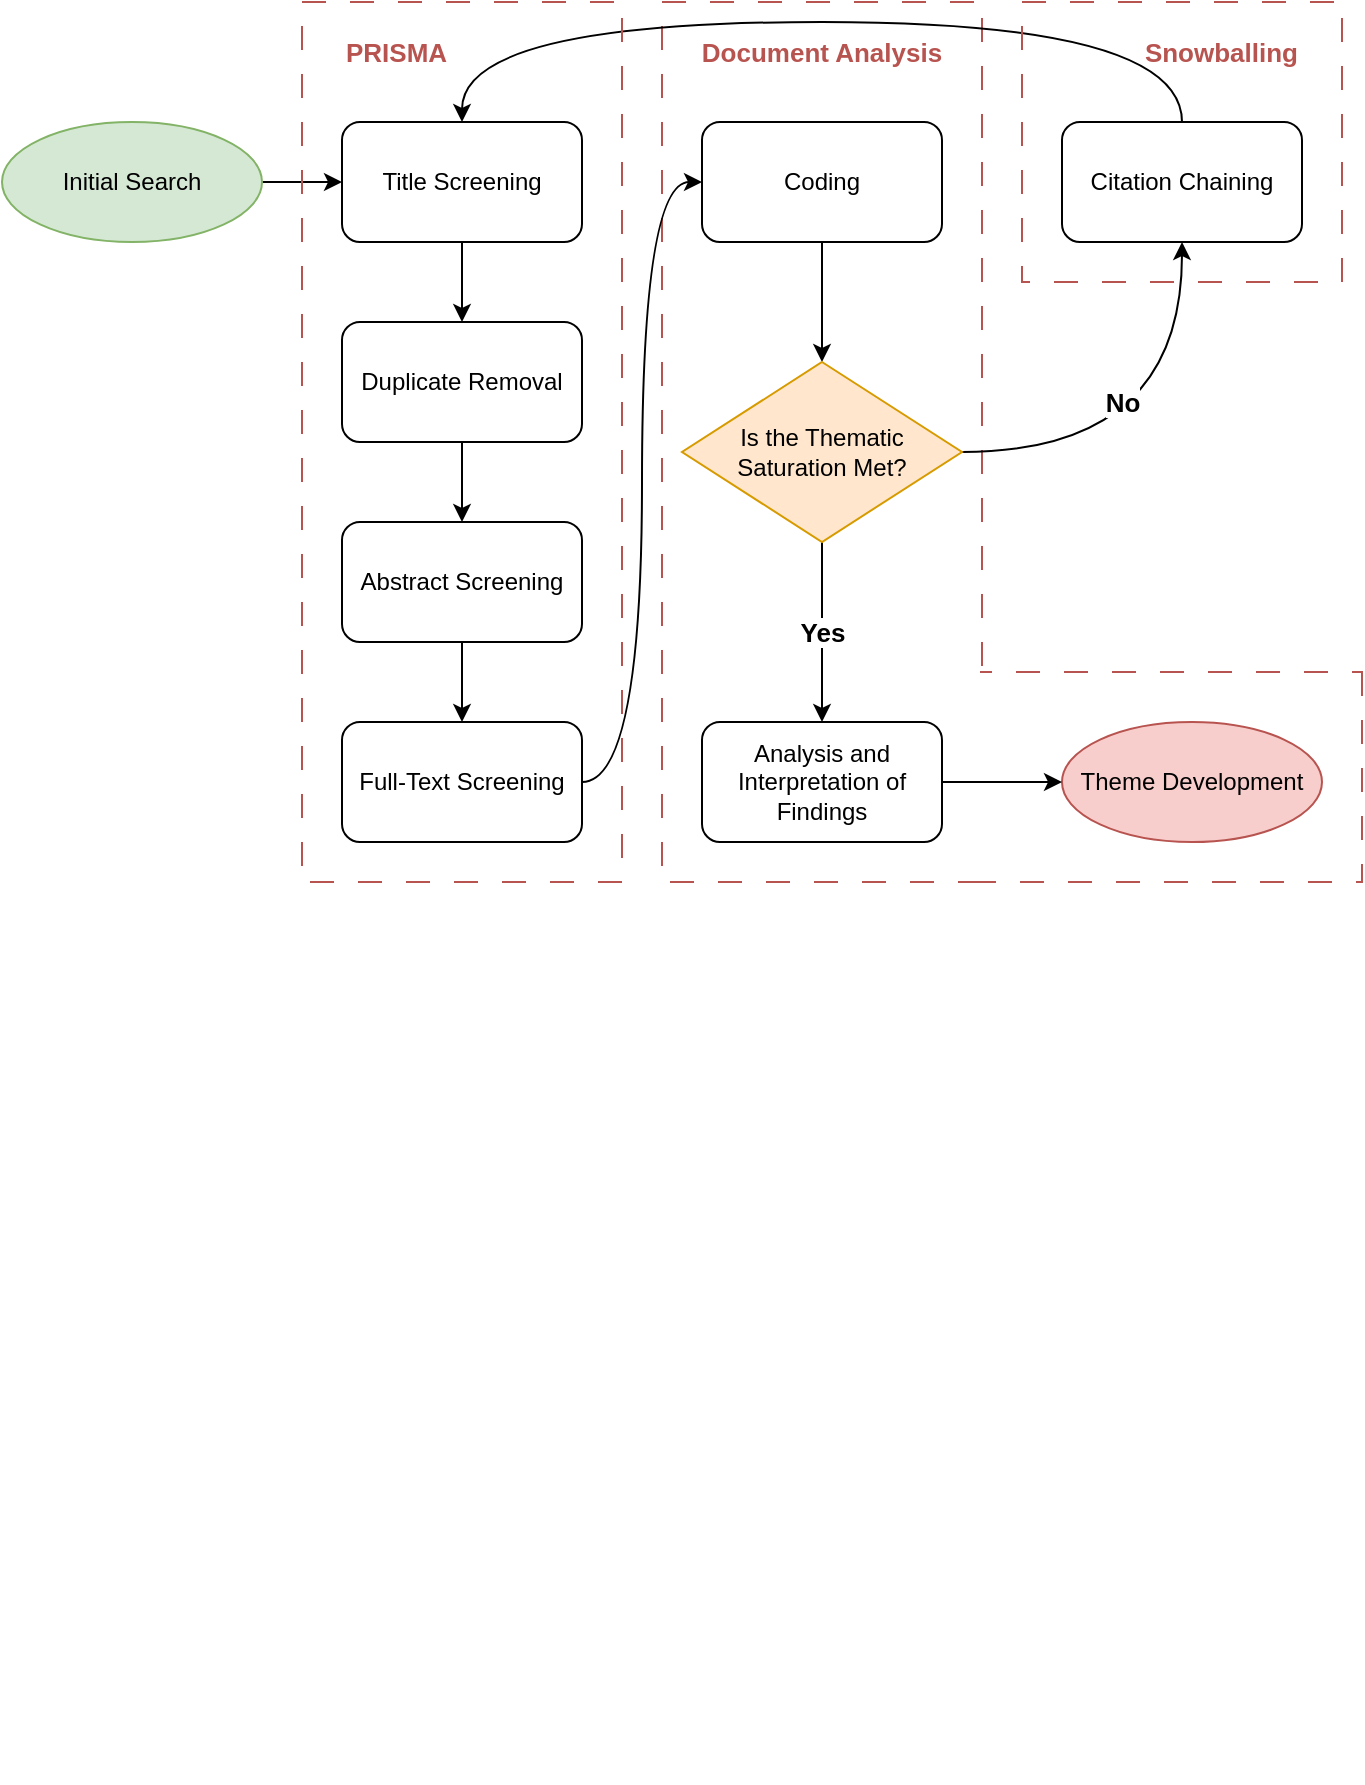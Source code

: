 <mxfile version="27.0.5">
  <diagram name="Page-1" id="muHeA2wIN7Br0-n2upKL">
    <mxGraphModel dx="1127" dy="1740" grid="1" gridSize="10" guides="1" tooltips="1" connect="1" arrows="1" fold="1" page="1" pageScale="1" pageWidth="850" pageHeight="1100" math="0" shadow="0">
      <root>
        <mxCell id="0" />
        <mxCell id="1" parent="0" />
        <mxCell id="XhsEv_M7SDo-VLpMQ4_O-91" value="" style="group" vertex="1" connectable="0" parent="1">
          <mxGeometry x="360" y="-990" width="350" height="400" as="geometry" />
        </mxCell>
        <mxCell id="XhsEv_M7SDo-VLpMQ4_O-83" value="" style="rounded=1;whiteSpace=wrap;html=1;fillStyle=auto;fillColor=none;dashed=1;dashPattern=12 12;rotation=90;arcSize=0;strokeColor=#b85450;" vertex="1" parent="XhsEv_M7SDo-VLpMQ4_O-91">
          <mxGeometry x="198.75" y="248.75" width="105" height="197.5" as="geometry" />
        </mxCell>
        <mxCell id="XhsEv_M7SDo-VLpMQ4_O-86" value="" style="rounded=1;whiteSpace=wrap;html=1;fillStyle=auto;fillColor=none;dashed=1;dashPattern=12 12;arcSize=0;strokeColor=#b85450;" vertex="1" parent="XhsEv_M7SDo-VLpMQ4_O-91">
          <mxGeometry y="-40" width="160" height="440" as="geometry" />
        </mxCell>
        <mxCell id="XhsEv_M7SDo-VLpMQ4_O-90" value="" style="group" vertex="1" connectable="0" parent="XhsEv_M7SDo-VLpMQ4_O-91">
          <mxGeometry x="150" y="280" width="20" height="119" as="geometry" />
        </mxCell>
        <mxCell id="XhsEv_M7SDo-VLpMQ4_O-88" value="" style="verticalLabelPosition=bottom;verticalAlign=top;html=1;shape=mxgraph.basic.rect;fillColor2=none;strokeWidth=1;size=20;indent=5;strokeColor=none;" vertex="1" parent="XhsEv_M7SDo-VLpMQ4_O-90">
          <mxGeometry y="16" width="20" height="103" as="geometry" />
        </mxCell>
        <mxCell id="XhsEv_M7SDo-VLpMQ4_O-89" value="" style="verticalLabelPosition=bottom;verticalAlign=top;html=1;shape=mxgraph.basic.rect;fillColor2=none;strokeWidth=1;size=20;indent=5;strokeColor=none;" vertex="1" parent="XhsEv_M7SDo-VLpMQ4_O-90">
          <mxGeometry width="9" height="20" as="geometry" />
        </mxCell>
        <mxCell id="XhsEv_M7SDo-VLpMQ4_O-64" style="edgeStyle=orthogonalEdgeStyle;rounded=0;orthogonalLoop=1;jettySize=auto;html=1;exitX=1;exitY=0.5;exitDx=0;exitDy=0;entryX=0;entryY=0.5;entryDx=0;entryDy=0;" edge="1" parent="1" source="XhsEv_M7SDo-VLpMQ4_O-75" target="XhsEv_M7SDo-VLpMQ4_O-55">
          <mxGeometry relative="1" as="geometry">
            <mxPoint x="160" y="-940" as="sourcePoint" />
          </mxGeometry>
        </mxCell>
        <mxCell id="XhsEv_M7SDo-VLpMQ4_O-65" style="edgeStyle=orthogonalEdgeStyle;rounded=0;orthogonalLoop=1;jettySize=auto;html=1;exitX=0.5;exitY=1;exitDx=0;exitDy=0;entryX=0.5;entryY=0;entryDx=0;entryDy=0;" edge="1" parent="1" source="XhsEv_M7SDo-VLpMQ4_O-55" target="XhsEv_M7SDo-VLpMQ4_O-56">
          <mxGeometry relative="1" as="geometry" />
        </mxCell>
        <mxCell id="XhsEv_M7SDo-VLpMQ4_O-55" value="Title Screening" style="rounded=1;whiteSpace=wrap;html=1;" vertex="1" parent="1">
          <mxGeometry x="200" y="-970" width="120" height="60" as="geometry" />
        </mxCell>
        <mxCell id="XhsEv_M7SDo-VLpMQ4_O-66" style="edgeStyle=orthogonalEdgeStyle;rounded=0;orthogonalLoop=1;jettySize=auto;html=1;exitX=0.5;exitY=1;exitDx=0;exitDy=0;entryX=0.5;entryY=0;entryDx=0;entryDy=0;" edge="1" parent="1" source="XhsEv_M7SDo-VLpMQ4_O-56" target="XhsEv_M7SDo-VLpMQ4_O-57">
          <mxGeometry relative="1" as="geometry" />
        </mxCell>
        <mxCell id="XhsEv_M7SDo-VLpMQ4_O-56" value="Duplicate Removal" style="rounded=1;whiteSpace=wrap;html=1;" vertex="1" parent="1">
          <mxGeometry x="200" y="-870" width="120" height="60" as="geometry" />
        </mxCell>
        <mxCell id="XhsEv_M7SDo-VLpMQ4_O-67" style="edgeStyle=orthogonalEdgeStyle;rounded=0;orthogonalLoop=1;jettySize=auto;html=1;exitX=0.5;exitY=1;exitDx=0;exitDy=0;entryX=0.5;entryY=0;entryDx=0;entryDy=0;" edge="1" parent="1" source="XhsEv_M7SDo-VLpMQ4_O-57" target="XhsEv_M7SDo-VLpMQ4_O-58">
          <mxGeometry relative="1" as="geometry" />
        </mxCell>
        <mxCell id="XhsEv_M7SDo-VLpMQ4_O-57" value="Abstract Screening" style="rounded=1;whiteSpace=wrap;html=1;" vertex="1" parent="1">
          <mxGeometry x="200" y="-770" width="120" height="60" as="geometry" />
        </mxCell>
        <mxCell id="XhsEv_M7SDo-VLpMQ4_O-72" style="edgeStyle=orthogonalEdgeStyle;rounded=0;orthogonalLoop=1;jettySize=auto;html=1;exitX=1;exitY=0.5;exitDx=0;exitDy=0;entryX=0;entryY=0.5;entryDx=0;entryDy=0;curved=1;" edge="1" parent="1" source="XhsEv_M7SDo-VLpMQ4_O-58" target="XhsEv_M7SDo-VLpMQ4_O-59">
          <mxGeometry relative="1" as="geometry" />
        </mxCell>
        <mxCell id="XhsEv_M7SDo-VLpMQ4_O-58" value="Full-Text Screening" style="rounded=1;whiteSpace=wrap;html=1;" vertex="1" parent="1">
          <mxGeometry x="200" y="-670" width="120" height="60" as="geometry" />
        </mxCell>
        <mxCell id="XhsEv_M7SDo-VLpMQ4_O-69" style="edgeStyle=orthogonalEdgeStyle;rounded=0;orthogonalLoop=1;jettySize=auto;html=1;exitX=0.5;exitY=1;exitDx=0;exitDy=0;entryX=0.5;entryY=0;entryDx=0;entryDy=0;" edge="1" parent="1" source="XhsEv_M7SDo-VLpMQ4_O-59" target="XhsEv_M7SDo-VLpMQ4_O-74">
          <mxGeometry relative="1" as="geometry">
            <mxPoint x="460" y="-870" as="targetPoint" />
          </mxGeometry>
        </mxCell>
        <mxCell id="XhsEv_M7SDo-VLpMQ4_O-59" value="Coding" style="rounded=1;whiteSpace=wrap;html=1;" vertex="1" parent="1">
          <mxGeometry x="380" y="-970" width="120" height="60" as="geometry" />
        </mxCell>
        <mxCell id="XhsEv_M7SDo-VLpMQ4_O-70" value="&lt;b&gt;&lt;font style=&quot;font-size: 13px;&quot;&gt;Yes&lt;/font&gt;&lt;/b&gt;" style="edgeStyle=orthogonalEdgeStyle;rounded=0;orthogonalLoop=1;jettySize=auto;html=1;exitX=0.5;exitY=1;exitDx=0;exitDy=0;" edge="1" parent="1" source="XhsEv_M7SDo-VLpMQ4_O-74" target="XhsEv_M7SDo-VLpMQ4_O-61">
          <mxGeometry relative="1" as="geometry">
            <mxPoint x="440" y="-790" as="sourcePoint" />
          </mxGeometry>
        </mxCell>
        <mxCell id="XhsEv_M7SDo-VLpMQ4_O-71" value="No" style="edgeStyle=orthogonalEdgeStyle;rounded=0;orthogonalLoop=1;jettySize=auto;html=1;exitX=1;exitY=0.5;exitDx=0;exitDy=0;entryX=0.5;entryY=1;entryDx=0;entryDy=0;curved=1;fontStyle=1;spacing=0;fontSize=13;" edge="1" parent="1" source="XhsEv_M7SDo-VLpMQ4_O-74" target="XhsEv_M7SDo-VLpMQ4_O-62">
          <mxGeometry x="-0.256" y="25" relative="1" as="geometry">
            <mxPoint x="500" y="-820" as="sourcePoint" />
            <mxPoint as="offset" />
          </mxGeometry>
        </mxCell>
        <mxCell id="XhsEv_M7SDo-VLpMQ4_O-61" value="Analysis and Interpretation of Findings" style="rounded=1;whiteSpace=wrap;html=1;" vertex="1" parent="1">
          <mxGeometry x="380" y="-670" width="120" height="60" as="geometry" />
        </mxCell>
        <mxCell id="XhsEv_M7SDo-VLpMQ4_O-68" style="edgeStyle=orthogonalEdgeStyle;rounded=0;orthogonalLoop=1;jettySize=auto;html=1;exitX=0.5;exitY=0;exitDx=0;exitDy=0;entryX=0.5;entryY=0;entryDx=0;entryDy=0;curved=1;" edge="1" parent="1" source="XhsEv_M7SDo-VLpMQ4_O-62" target="XhsEv_M7SDo-VLpMQ4_O-55">
          <mxGeometry relative="1" as="geometry">
            <Array as="points">
              <mxPoint x="620" y="-1020" />
              <mxPoint x="260" y="-1020" />
            </Array>
          </mxGeometry>
        </mxCell>
        <mxCell id="XhsEv_M7SDo-VLpMQ4_O-62" value="Citation Chaining" style="rounded=1;whiteSpace=wrap;html=1;" vertex="1" parent="1">
          <mxGeometry x="560" y="-970" width="120" height="60" as="geometry" />
        </mxCell>
        <mxCell id="XhsEv_M7SDo-VLpMQ4_O-74" value="Is the Thematic &lt;br&gt;Saturation Met?" style="rhombus;verticalAlign=middle;labelBorderColor=none;labelBackgroundColor=none;textShadow=0;whiteSpace=wrap;html=1;fillColor=#ffe6cc;strokeColor=#d79b00;" vertex="1" parent="1">
          <mxGeometry x="370" y="-850" width="140" height="90" as="geometry" />
        </mxCell>
        <mxCell id="XhsEv_M7SDo-VLpMQ4_O-75" value="Initial Search" style="ellipse;whiteSpace=wrap;html=1;fillColor=#d5e8d4;strokeColor=#82b366;" vertex="1" parent="1">
          <mxGeometry x="30" y="-970" width="130" height="60" as="geometry" />
        </mxCell>
        <mxCell id="XhsEv_M7SDo-VLpMQ4_O-76" value="Theme Development" style="ellipse;whiteSpace=wrap;html=1;fillColor=#f8cecc;strokeColor=#b85450;" vertex="1" parent="1">
          <mxGeometry x="560" y="-670" width="130" height="60" as="geometry" />
        </mxCell>
        <mxCell id="XhsEv_M7SDo-VLpMQ4_O-77" value="" style="rounded=1;whiteSpace=wrap;html=1;fillStyle=auto;fillColor=none;dashed=1;dashPattern=12 12;arcSize=0;strokeColor=#b85450;" vertex="1" parent="1">
          <mxGeometry x="180" y="-1030" width="160" height="440" as="geometry" />
        </mxCell>
        <mxCell id="XhsEv_M7SDo-VLpMQ4_O-80" value="" style="rounded=1;whiteSpace=wrap;html=1;fillStyle=auto;fillColor=none;dashed=1;dashPattern=12 12;arcSize=0;strokeColor=#b85450;" vertex="1" parent="1">
          <mxGeometry x="540" y="-1030" width="160" height="140" as="geometry" />
        </mxCell>
        <mxCell id="XhsEv_M7SDo-VLpMQ4_O-84" value="" style="rounded=1;whiteSpace=wrap;html=1;fillStyle=auto;fillColor=none;dashed=1;dashPattern=12 12;rotation=90;strokeColor=#FFFFFF;" vertex="1" parent="1">
          <mxGeometry x="160" y="-300" width="160" height="160" as="geometry" />
        </mxCell>
        <mxCell id="XhsEv_M7SDo-VLpMQ4_O-73" style="edgeStyle=orthogonalEdgeStyle;rounded=0;orthogonalLoop=1;jettySize=auto;html=1;exitX=1;exitY=0.5;exitDx=0;exitDy=0;entryX=0;entryY=0.5;entryDx=0;entryDy=0;" edge="1" parent="1" source="XhsEv_M7SDo-VLpMQ4_O-61">
          <mxGeometry relative="1" as="geometry">
            <mxPoint x="560" y="-640" as="targetPoint" />
          </mxGeometry>
        </mxCell>
        <mxCell id="XhsEv_M7SDo-VLpMQ4_O-92" value="&lt;b&gt;PRISMA&lt;/b&gt;" style="text;html=1;align=left;verticalAlign=middle;whiteSpace=wrap;rounded=0;fontColor=#B85450;fontSize=13;" vertex="1" parent="1">
          <mxGeometry x="200" y="-1020" width="60" height="30" as="geometry" />
        </mxCell>
        <mxCell id="XhsEv_M7SDo-VLpMQ4_O-94" value="&lt;b&gt;Snowballing&lt;/b&gt;" style="text;html=1;align=right;verticalAlign=middle;whiteSpace=wrap;rounded=0;fontColor=#B85450;fontSize=13;" vertex="1" parent="1">
          <mxGeometry x="580" y="-1020" width="100" height="30" as="geometry" />
        </mxCell>
        <mxCell id="XhsEv_M7SDo-VLpMQ4_O-93" value="&lt;b&gt;Document Analysis&lt;/b&gt;" style="text;html=1;align=center;verticalAlign=middle;whiteSpace=wrap;rounded=0;fontColor=#B85450;fontSize=13;" vertex="1" parent="1">
          <mxGeometry x="370" y="-1020" width="140" height="30" as="geometry" />
        </mxCell>
      </root>
    </mxGraphModel>
  </diagram>
</mxfile>
